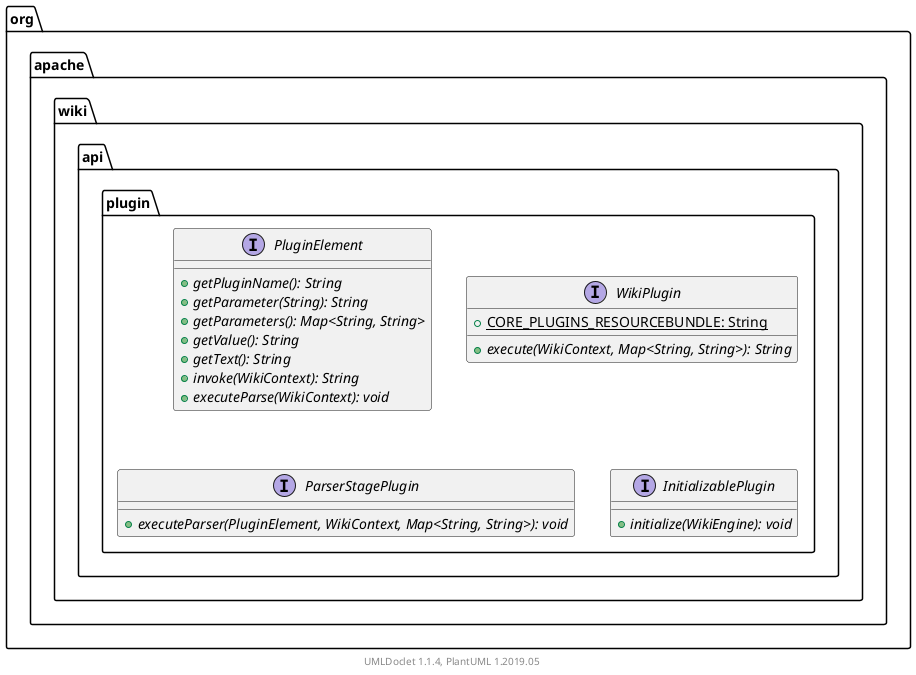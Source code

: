 @startuml

    namespace org.apache.wiki.api.plugin {

        interface PluginElement [[PluginElement.html]] {
            {abstract} +getPluginName(): String
            {abstract} +getParameter(String): String
            {abstract} +getParameters(): Map<String, String>
            {abstract} +getValue(): String
            {abstract} +getText(): String
            {abstract} +invoke(WikiContext): String
            {abstract} +executeParse(WikiContext): void
        }

        interface WikiPlugin [[WikiPlugin.html]] {
            {static} +CORE_PLUGINS_RESOURCEBUNDLE: String
            {abstract} +execute(WikiContext, Map<String, String>): String
        }

        interface ParserStagePlugin [[ParserStagePlugin.html]] {
            {abstract} +executeParser(PluginElement, WikiContext, Map<String, String>): void
        }

        interface InitializablePlugin [[InitializablePlugin.html]] {
            {abstract} +initialize(WikiEngine): void
        }

    }


    center footer UMLDoclet 1.1.4, PlantUML 1.2019.05
@enduml
